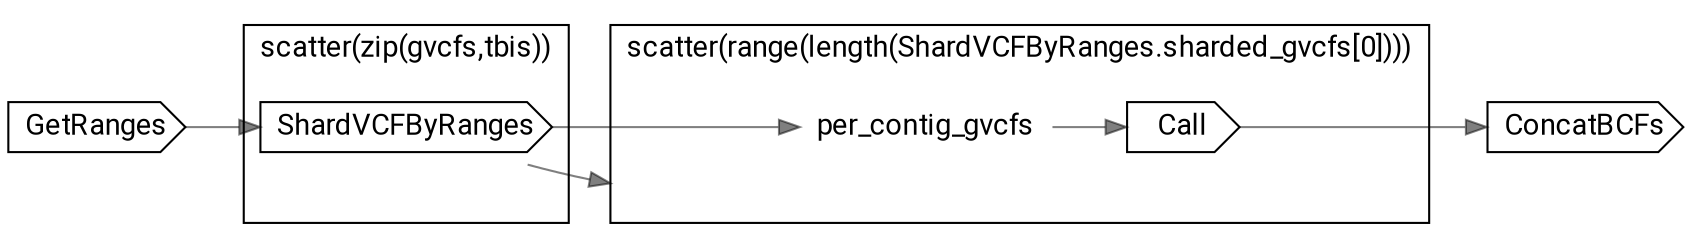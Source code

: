 // JointCall
digraph {
	compound=true rankdir=LR
	node [fontname=Roboto]
	edge [color="#00000080"]
	"call-GetRanges" [label=GetRanges shape=cds]
	subgraph "cluster-scatter-L56C5-p" {
		fontname=Roboto label="scatter(zip(gvcfs,tbis))" rank=same
		"call-ShardVCFByRanges" [label=ShardVCFByRanges shape=cds]
		"scatter-L56C5-p" [label="" height=0 margin=0 style=invis width=0]
	}
	subgraph "cluster-scatter-L61C5-i" {
		fontname=Roboto label="scatter(range(length(ShardVCFByRanges.sharded_gvcfs[0])))" rank=same
		"decl-per_contig_gvcfs" [label=per_contig_gvcfs shape=plaintext]
		"call-Call" [label=Call shape=cds]
		"scatter-L61C5-i" [label="" height=0 margin=0 style=invis width=0]
	}
	"call-ConcatBCFs" [label=ConcatBCFs shape=cds]
	"call-GetRanges" -> "call-ShardVCFByRanges"
	"call-ShardVCFByRanges" -> "scatter-L61C5-i" [lhead="cluster-scatter-L61C5-i"]
	"call-ShardVCFByRanges" -> "decl-per_contig_gvcfs"
	"decl-per_contig_gvcfs" -> "call-Call"
	"call-Call" -> "call-ConcatBCFs"
}
